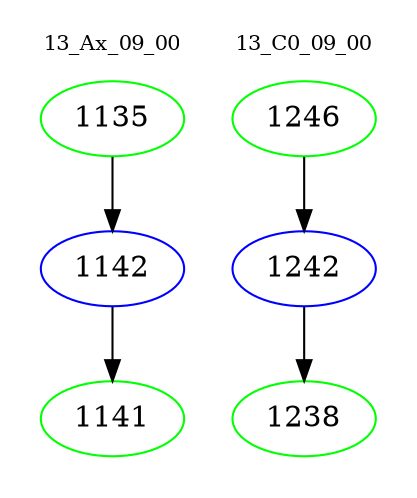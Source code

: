 digraph{
subgraph cluster_0 {
color = white
label = "13_Ax_09_00";
fontsize=10;
T0_1135 [label="1135", color="green"]
T0_1135 -> T0_1142 [color="black"]
T0_1142 [label="1142", color="blue"]
T0_1142 -> T0_1141 [color="black"]
T0_1141 [label="1141", color="green"]
}
subgraph cluster_1 {
color = white
label = "13_C0_09_00";
fontsize=10;
T1_1246 [label="1246", color="green"]
T1_1246 -> T1_1242 [color="black"]
T1_1242 [label="1242", color="blue"]
T1_1242 -> T1_1238 [color="black"]
T1_1238 [label="1238", color="green"]
}
}
